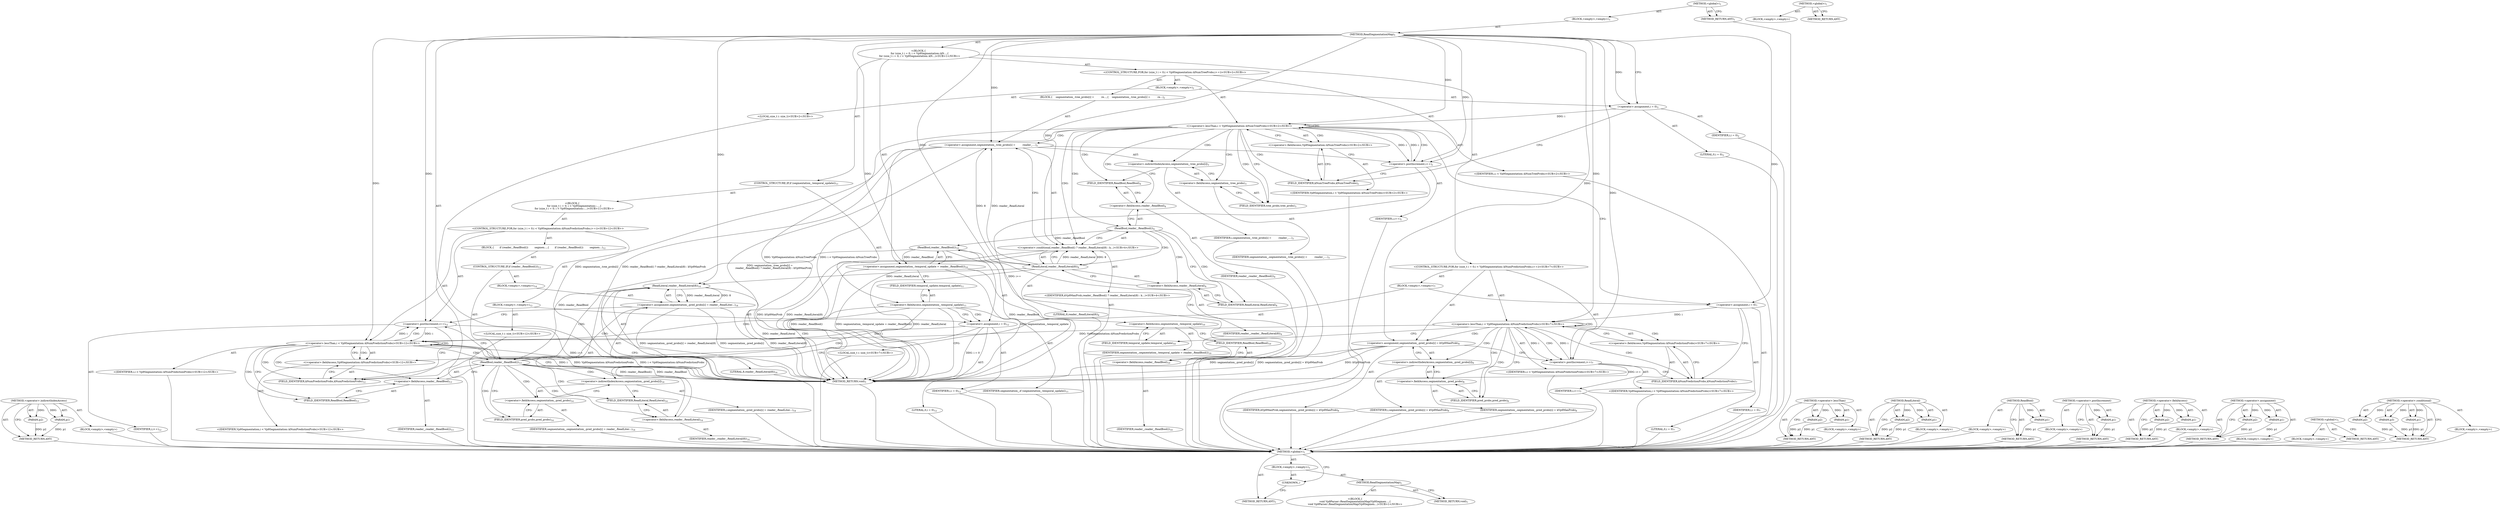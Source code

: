 digraph "&lt;global&gt;" {
vulnerable_143 [label=<(METHOD,&lt;operator&gt;.indirectIndexAccess)>];
vulnerable_144 [label=<(PARAM,p1)>];
vulnerable_145 [label=<(PARAM,p2)>];
vulnerable_146 [label=<(BLOCK,&lt;empty&gt;,&lt;empty&gt;)>];
vulnerable_147 [label=<(METHOD_RETURN,ANY)>];
vulnerable_6 [label=<(METHOD,&lt;global&gt;)<SUB>1</SUB>>];
vulnerable_7 [label=<(BLOCK,&lt;empty&gt;,&lt;empty&gt;)<SUB>1</SUB>>];
vulnerable_8 [label=<(METHOD,ReadSegmentationMap)<SUB>1</SUB>>];
vulnerable_9 [label="<(BLOCK,{
   for (size_t i = 0; i &lt; Vp9Segmentation::kN...,{
   for (size_t i = 0; i &lt; Vp9Segmentation::kN...)<SUB>1</SUB>>"];
vulnerable_10 [label="<(CONTROL_STRUCTURE,FOR,for (size_t i = 0;i &lt; Vp9Segmentation::kNumTreeProbs;i++))<SUB>2</SUB>>"];
vulnerable_11 [label=<(BLOCK,&lt;empty&gt;,&lt;empty&gt;)<SUB>2</SUB>>];
vulnerable_12 [label="<(LOCAL,size_t i: size_t)<SUB>2</SUB>>"];
vulnerable_13 [label=<(&lt;operator&gt;.assignment,i = 0)<SUB>2</SUB>>];
vulnerable_14 [label=<(IDENTIFIER,i,i = 0)<SUB>2</SUB>>];
vulnerable_15 [label=<(LITERAL,0,i = 0)<SUB>2</SUB>>];
vulnerable_16 [label="<(&lt;operator&gt;.lessThan,i &lt; Vp9Segmentation::kNumTreeProbs)<SUB>2</SUB>>"];
vulnerable_17 [label="<(IDENTIFIER,i,i &lt; Vp9Segmentation::kNumTreeProbs)<SUB>2</SUB>>"];
vulnerable_18 [label="<(&lt;operator&gt;.fieldAccess,Vp9Segmentation::kNumTreeProbs)<SUB>2</SUB>>"];
vulnerable_19 [label="<(IDENTIFIER,Vp9Segmentation,i &lt; Vp9Segmentation::kNumTreeProbs)<SUB>2</SUB>>"];
vulnerable_20 [label=<(FIELD_IDENTIFIER,kNumTreeProbs,kNumTreeProbs)<SUB>2</SUB>>];
vulnerable_21 [label=<(&lt;operator&gt;.postIncrement,i++)<SUB>2</SUB>>];
vulnerable_22 [label=<(IDENTIFIER,i,i++)<SUB>2</SUB>>];
vulnerable_23 [label=<(BLOCK,{
    segmentation_.tree_probs[i] =
         re...,{
    segmentation_.tree_probs[i] =
         re...)<SUB>2</SUB>>];
vulnerable_24 [label=<(&lt;operator&gt;.assignment,segmentation_.tree_probs[i] =
         reader_....)<SUB>3</SUB>>];
vulnerable_25 [label=<(&lt;operator&gt;.indirectIndexAccess,segmentation_.tree_probs[i])<SUB>3</SUB>>];
vulnerable_26 [label=<(&lt;operator&gt;.fieldAccess,segmentation_.tree_probs)<SUB>3</SUB>>];
vulnerable_27 [label=<(IDENTIFIER,segmentation_,segmentation_.tree_probs[i] =
         reader_....)<SUB>3</SUB>>];
vulnerable_28 [label=<(FIELD_IDENTIFIER,tree_probs,tree_probs)<SUB>3</SUB>>];
vulnerable_29 [label=<(IDENTIFIER,i,segmentation_.tree_probs[i] =
         reader_....)<SUB>3</SUB>>];
vulnerable_30 [label="<(&lt;operator&gt;.conditional,reader_.ReadBool() ? reader_.ReadLiteral(8) : k...)<SUB>4</SUB>>"];
vulnerable_31 [label=<(ReadBool,reader_.ReadBool())<SUB>4</SUB>>];
vulnerable_32 [label=<(&lt;operator&gt;.fieldAccess,reader_.ReadBool)<SUB>4</SUB>>];
vulnerable_33 [label=<(IDENTIFIER,reader_,reader_.ReadBool())<SUB>4</SUB>>];
vulnerable_34 [label=<(FIELD_IDENTIFIER,ReadBool,ReadBool)<SUB>4</SUB>>];
vulnerable_35 [label=<(ReadLiteral,reader_.ReadLiteral(8))<SUB>4</SUB>>];
vulnerable_36 [label=<(&lt;operator&gt;.fieldAccess,reader_.ReadLiteral)<SUB>4</SUB>>];
vulnerable_37 [label=<(IDENTIFIER,reader_,reader_.ReadLiteral(8))<SUB>4</SUB>>];
vulnerable_38 [label=<(FIELD_IDENTIFIER,ReadLiteral,ReadLiteral)<SUB>4</SUB>>];
vulnerable_39 [label=<(LITERAL,8,reader_.ReadLiteral(8))<SUB>4</SUB>>];
vulnerable_40 [label="<(IDENTIFIER,kVp9MaxProb,reader_.ReadBool() ? reader_.ReadLiteral(8) : k...)<SUB>4</SUB>>"];
vulnerable_41 [label="<(CONTROL_STRUCTURE,FOR,for (size_t i = 0;i &lt; Vp9Segmentation::kNumPredictionProbs;i++))<SUB>7</SUB>>"];
vulnerable_42 [label=<(BLOCK,&lt;empty&gt;,&lt;empty&gt;)<SUB>7</SUB>>];
vulnerable_43 [label="<(LOCAL,size_t i: size_t)<SUB>7</SUB>>"];
vulnerable_44 [label=<(&lt;operator&gt;.assignment,i = 0)<SUB>7</SUB>>];
vulnerable_45 [label=<(IDENTIFIER,i,i = 0)<SUB>7</SUB>>];
vulnerable_46 [label=<(LITERAL,0,i = 0)<SUB>7</SUB>>];
vulnerable_47 [label="<(&lt;operator&gt;.lessThan,i &lt; Vp9Segmentation::kNumPredictionProbs)<SUB>7</SUB>>"];
vulnerable_48 [label="<(IDENTIFIER,i,i &lt; Vp9Segmentation::kNumPredictionProbs)<SUB>7</SUB>>"];
vulnerable_49 [label="<(&lt;operator&gt;.fieldAccess,Vp9Segmentation::kNumPredictionProbs)<SUB>7</SUB>>"];
vulnerable_50 [label="<(IDENTIFIER,Vp9Segmentation,i &lt; Vp9Segmentation::kNumPredictionProbs)<SUB>7</SUB>>"];
vulnerable_51 [label=<(FIELD_IDENTIFIER,kNumPredictionProbs,kNumPredictionProbs)<SUB>7</SUB>>];
vulnerable_52 [label=<(&lt;operator&gt;.postIncrement,i++)<SUB>7</SUB>>];
vulnerable_53 [label=<(IDENTIFIER,i,i++)<SUB>7</SUB>>];
vulnerable_54 [label=<(&lt;operator&gt;.assignment,segmentation_.pred_probs[i] = kVp9MaxProb)<SUB>8</SUB>>];
vulnerable_55 [label=<(&lt;operator&gt;.indirectIndexAccess,segmentation_.pred_probs[i])<SUB>8</SUB>>];
vulnerable_56 [label=<(&lt;operator&gt;.fieldAccess,segmentation_.pred_probs)<SUB>8</SUB>>];
vulnerable_57 [label=<(IDENTIFIER,segmentation_,segmentation_.pred_probs[i] = kVp9MaxProb)<SUB>8</SUB>>];
vulnerable_58 [label=<(FIELD_IDENTIFIER,pred_probs,pred_probs)<SUB>8</SUB>>];
vulnerable_59 [label=<(IDENTIFIER,i,segmentation_.pred_probs[i] = kVp9MaxProb)<SUB>8</SUB>>];
vulnerable_60 [label=<(IDENTIFIER,kVp9MaxProb,segmentation_.pred_probs[i] = kVp9MaxProb)<SUB>8</SUB>>];
vulnerable_61 [label=<(&lt;operator&gt;.assignment,segmentation_.temporal_update = reader_.ReadBool())<SUB>10</SUB>>];
vulnerable_62 [label=<(&lt;operator&gt;.fieldAccess,segmentation_.temporal_update)<SUB>10</SUB>>];
vulnerable_63 [label=<(IDENTIFIER,segmentation_,segmentation_.temporal_update = reader_.ReadBool())<SUB>10</SUB>>];
vulnerable_64 [label=<(FIELD_IDENTIFIER,temporal_update,temporal_update)<SUB>10</SUB>>];
vulnerable_65 [label=<(ReadBool,reader_.ReadBool())<SUB>10</SUB>>];
vulnerable_66 [label=<(&lt;operator&gt;.fieldAccess,reader_.ReadBool)<SUB>10</SUB>>];
vulnerable_67 [label=<(IDENTIFIER,reader_,reader_.ReadBool())<SUB>10</SUB>>];
vulnerable_68 [label=<(FIELD_IDENTIFIER,ReadBool,ReadBool)<SUB>10</SUB>>];
vulnerable_69 [label=<(CONTROL_STRUCTURE,IF,if (segmentation_.temporal_update))<SUB>11</SUB>>];
vulnerable_70 [label=<(&lt;operator&gt;.fieldAccess,segmentation_.temporal_update)<SUB>11</SUB>>];
vulnerable_71 [label=<(IDENTIFIER,segmentation_,if (segmentation_.temporal_update))<SUB>11</SUB>>];
vulnerable_72 [label=<(FIELD_IDENTIFIER,temporal_update,temporal_update)<SUB>11</SUB>>];
vulnerable_73 [label="<(BLOCK,{
     for (size_t i = 0; i &lt; Vp9Segmentation::...,{
     for (size_t i = 0; i &lt; Vp9Segmentation::...)<SUB>11</SUB>>"];
vulnerable_74 [label="<(CONTROL_STRUCTURE,FOR,for (size_t i = 0;i &lt; Vp9Segmentation::kNumPredictionProbs;i++))<SUB>12</SUB>>"];
vulnerable_75 [label=<(BLOCK,&lt;empty&gt;,&lt;empty&gt;)<SUB>12</SUB>>];
vulnerable_76 [label="<(LOCAL,size_t i: size_t)<SUB>12</SUB>>"];
vulnerable_77 [label=<(&lt;operator&gt;.assignment,i = 0)<SUB>12</SUB>>];
vulnerable_78 [label=<(IDENTIFIER,i,i = 0)<SUB>12</SUB>>];
vulnerable_79 [label=<(LITERAL,0,i = 0)<SUB>12</SUB>>];
vulnerable_80 [label="<(&lt;operator&gt;.lessThan,i &lt; Vp9Segmentation::kNumPredictionProbs)<SUB>12</SUB>>"];
vulnerable_81 [label="<(IDENTIFIER,i,i &lt; Vp9Segmentation::kNumPredictionProbs)<SUB>12</SUB>>"];
vulnerable_82 [label="<(&lt;operator&gt;.fieldAccess,Vp9Segmentation::kNumPredictionProbs)<SUB>12</SUB>>"];
vulnerable_83 [label="<(IDENTIFIER,Vp9Segmentation,i &lt; Vp9Segmentation::kNumPredictionProbs)<SUB>12</SUB>>"];
vulnerable_84 [label=<(FIELD_IDENTIFIER,kNumPredictionProbs,kNumPredictionProbs)<SUB>12</SUB>>];
vulnerable_85 [label=<(&lt;operator&gt;.postIncrement,i++)<SUB>12</SUB>>];
vulnerable_86 [label=<(IDENTIFIER,i,i++)<SUB>12</SUB>>];
vulnerable_87 [label=<(BLOCK,{
       if (reader_.ReadBool())
        segmen...,{
       if (reader_.ReadBool())
        segmen...)<SUB>12</SUB>>];
vulnerable_88 [label=<(CONTROL_STRUCTURE,IF,if (reader_.ReadBool()))<SUB>13</SUB>>];
vulnerable_89 [label=<(ReadBool,reader_.ReadBool())<SUB>13</SUB>>];
vulnerable_90 [label=<(&lt;operator&gt;.fieldAccess,reader_.ReadBool)<SUB>13</SUB>>];
vulnerable_91 [label=<(IDENTIFIER,reader_,reader_.ReadBool())<SUB>13</SUB>>];
vulnerable_92 [label=<(FIELD_IDENTIFIER,ReadBool,ReadBool)<SUB>13</SUB>>];
vulnerable_93 [label=<(BLOCK,&lt;empty&gt;,&lt;empty&gt;)<SUB>14</SUB>>];
vulnerable_94 [label=<(&lt;operator&gt;.assignment,segmentation_.pred_probs[i] = reader_.ReadLiter...)<SUB>14</SUB>>];
vulnerable_95 [label=<(&lt;operator&gt;.indirectIndexAccess,segmentation_.pred_probs[i])<SUB>14</SUB>>];
vulnerable_96 [label=<(&lt;operator&gt;.fieldAccess,segmentation_.pred_probs)<SUB>14</SUB>>];
vulnerable_97 [label=<(IDENTIFIER,segmentation_,segmentation_.pred_probs[i] = reader_.ReadLiter...)<SUB>14</SUB>>];
vulnerable_98 [label=<(FIELD_IDENTIFIER,pred_probs,pred_probs)<SUB>14</SUB>>];
vulnerable_99 [label=<(IDENTIFIER,i,segmentation_.pred_probs[i] = reader_.ReadLiter...)<SUB>14</SUB>>];
vulnerable_100 [label=<(ReadLiteral,reader_.ReadLiteral(8))<SUB>14</SUB>>];
vulnerable_101 [label=<(&lt;operator&gt;.fieldAccess,reader_.ReadLiteral)<SUB>14</SUB>>];
vulnerable_102 [label=<(IDENTIFIER,reader_,reader_.ReadLiteral(8))<SUB>14</SUB>>];
vulnerable_103 [label=<(FIELD_IDENTIFIER,ReadLiteral,ReadLiteral)<SUB>14</SUB>>];
vulnerable_104 [label=<(LITERAL,8,reader_.ReadLiteral(8))<SUB>14</SUB>>];
vulnerable_105 [label=<(METHOD_RETURN,void)<SUB>1</SUB>>];
vulnerable_107 [label=<(METHOD_RETURN,ANY)<SUB>1</SUB>>];
vulnerable_129 [label=<(METHOD,&lt;operator&gt;.lessThan)>];
vulnerable_130 [label=<(PARAM,p1)>];
vulnerable_131 [label=<(PARAM,p2)>];
vulnerable_132 [label=<(BLOCK,&lt;empty&gt;,&lt;empty&gt;)>];
vulnerable_133 [label=<(METHOD_RETURN,ANY)>];
vulnerable_158 [label=<(METHOD,ReadLiteral)>];
vulnerable_159 [label=<(PARAM,p1)>];
vulnerable_160 [label=<(PARAM,p2)>];
vulnerable_161 [label=<(BLOCK,&lt;empty&gt;,&lt;empty&gt;)>];
vulnerable_162 [label=<(METHOD_RETURN,ANY)>];
vulnerable_154 [label=<(METHOD,ReadBool)>];
vulnerable_155 [label=<(PARAM,p1)>];
vulnerable_156 [label=<(BLOCK,&lt;empty&gt;,&lt;empty&gt;)>];
vulnerable_157 [label=<(METHOD_RETURN,ANY)>];
vulnerable_139 [label=<(METHOD,&lt;operator&gt;.postIncrement)>];
vulnerable_140 [label=<(PARAM,p1)>];
vulnerable_141 [label=<(BLOCK,&lt;empty&gt;,&lt;empty&gt;)>];
vulnerable_142 [label=<(METHOD_RETURN,ANY)>];
vulnerable_134 [label=<(METHOD,&lt;operator&gt;.fieldAccess)>];
vulnerable_135 [label=<(PARAM,p1)>];
vulnerable_136 [label=<(PARAM,p2)>];
vulnerable_137 [label=<(BLOCK,&lt;empty&gt;,&lt;empty&gt;)>];
vulnerable_138 [label=<(METHOD_RETURN,ANY)>];
vulnerable_124 [label=<(METHOD,&lt;operator&gt;.assignment)>];
vulnerable_125 [label=<(PARAM,p1)>];
vulnerable_126 [label=<(PARAM,p2)>];
vulnerable_127 [label=<(BLOCK,&lt;empty&gt;,&lt;empty&gt;)>];
vulnerable_128 [label=<(METHOD_RETURN,ANY)>];
vulnerable_118 [label=<(METHOD,&lt;global&gt;)<SUB>1</SUB>>];
vulnerable_119 [label=<(BLOCK,&lt;empty&gt;,&lt;empty&gt;)>];
vulnerable_120 [label=<(METHOD_RETURN,ANY)>];
vulnerable_148 [label=<(METHOD,&lt;operator&gt;.conditional)>];
vulnerable_149 [label=<(PARAM,p1)>];
vulnerable_150 [label=<(PARAM,p2)>];
vulnerable_151 [label=<(PARAM,p3)>];
vulnerable_152 [label=<(BLOCK,&lt;empty&gt;,&lt;empty&gt;)>];
vulnerable_153 [label=<(METHOD_RETURN,ANY)>];
fixed_6 [label=<(METHOD,&lt;global&gt;)<SUB>1</SUB>>];
fixed_7 [label=<(BLOCK,&lt;empty&gt;,&lt;empty&gt;)<SUB>1</SUB>>];
fixed_8 [label=<(METHOD,ReadSegmentationMap)<SUB>1</SUB>>];
fixed_9 [label="<(BLOCK,{
void Vp9Parser::ReadSegmentationMap(Vp9Segmen...,{
void Vp9Parser::ReadSegmentationMap(Vp9Segmen...)<SUB>1</SUB>>"];
fixed_10 [label=<(METHOD_RETURN,void)<SUB>1</SUB>>];
fixed_12 [label=<(UNKNOWN,,)>];
fixed_13 [label=<(METHOD_RETURN,ANY)<SUB>1</SUB>>];
fixed_20 [label=<(METHOD,&lt;global&gt;)<SUB>1</SUB>>];
fixed_21 [label=<(BLOCK,&lt;empty&gt;,&lt;empty&gt;)>];
fixed_22 [label=<(METHOD_RETURN,ANY)>];
vulnerable_143 -> vulnerable_144  [key=0, label="AST: "];
vulnerable_143 -> vulnerable_144  [key=1, label="DDG: "];
vulnerable_143 -> vulnerable_146  [key=0, label="AST: "];
vulnerable_143 -> vulnerable_145  [key=0, label="AST: "];
vulnerable_143 -> vulnerable_145  [key=1, label="DDG: "];
vulnerable_143 -> vulnerable_147  [key=0, label="AST: "];
vulnerable_143 -> vulnerable_147  [key=1, label="CFG: "];
vulnerable_144 -> vulnerable_147  [key=0, label="DDG: p1"];
vulnerable_145 -> vulnerable_147  [key=0, label="DDG: p2"];
vulnerable_146 -> fixed_6  [key=0];
vulnerable_147 -> fixed_6  [key=0];
vulnerable_6 -> vulnerable_7  [key=0, label="AST: "];
vulnerable_6 -> vulnerable_107  [key=0, label="AST: "];
vulnerable_6 -> vulnerable_107  [key=1, label="CFG: "];
vulnerable_7 -> vulnerable_8  [key=0, label="AST: "];
vulnerable_8 -> vulnerable_9  [key=0, label="AST: "];
vulnerable_8 -> vulnerable_105  [key=0, label="AST: "];
vulnerable_8 -> vulnerable_13  [key=0, label="CFG: "];
vulnerable_8 -> vulnerable_13  [key=1, label="DDG: "];
vulnerable_8 -> vulnerable_54  [key=0, label="DDG: "];
vulnerable_8 -> vulnerable_16  [key=0, label="DDG: "];
vulnerable_8 -> vulnerable_21  [key=0, label="DDG: "];
vulnerable_8 -> vulnerable_24  [key=0, label="DDG: "];
vulnerable_8 -> vulnerable_44  [key=0, label="DDG: "];
vulnerable_8 -> vulnerable_47  [key=0, label="DDG: "];
vulnerable_8 -> vulnerable_52  [key=0, label="DDG: "];
vulnerable_8 -> vulnerable_30  [key=0, label="DDG: "];
vulnerable_8 -> vulnerable_77  [key=0, label="DDG: "];
vulnerable_8 -> vulnerable_80  [key=0, label="DDG: "];
vulnerable_8 -> vulnerable_85  [key=0, label="DDG: "];
vulnerable_8 -> vulnerable_35  [key=0, label="DDG: "];
vulnerable_8 -> vulnerable_100  [key=0, label="DDG: "];
vulnerable_9 -> vulnerable_10  [key=0, label="AST: "];
vulnerable_9 -> vulnerable_41  [key=0, label="AST: "];
vulnerable_9 -> vulnerable_61  [key=0, label="AST: "];
vulnerable_9 -> vulnerable_69  [key=0, label="AST: "];
vulnerable_10 -> vulnerable_11  [key=0, label="AST: "];
vulnerable_10 -> vulnerable_16  [key=0, label="AST: "];
vulnerable_10 -> vulnerable_21  [key=0, label="AST: "];
vulnerable_10 -> vulnerable_23  [key=0, label="AST: "];
vulnerable_11 -> vulnerable_12  [key=0, label="AST: "];
vulnerable_11 -> vulnerable_13  [key=0, label="AST: "];
vulnerable_12 -> fixed_6  [key=0];
vulnerable_13 -> vulnerable_14  [key=0, label="AST: "];
vulnerable_13 -> vulnerable_15  [key=0, label="AST: "];
vulnerable_13 -> vulnerable_20  [key=0, label="CFG: "];
vulnerable_13 -> vulnerable_16  [key=0, label="DDG: i"];
vulnerable_14 -> fixed_6  [key=0];
vulnerable_15 -> fixed_6  [key=0];
vulnerable_16 -> vulnerable_17  [key=0, label="AST: "];
vulnerable_16 -> vulnerable_18  [key=0, label="AST: "];
vulnerable_16 -> vulnerable_18  [key=1, label="CDG: "];
vulnerable_16 -> vulnerable_28  [key=0, label="CFG: "];
vulnerable_16 -> vulnerable_28  [key=1, label="CDG: "];
vulnerable_16 -> vulnerable_44  [key=0, label="CFG: "];
vulnerable_16 -> vulnerable_105  [key=0, label="DDG: Vp9Segmentation::kNumTreeProbs"];
vulnerable_16 -> vulnerable_105  [key=1, label="DDG: i &lt; Vp9Segmentation::kNumTreeProbs"];
vulnerable_16 -> vulnerable_21  [key=0, label="DDG: i"];
vulnerable_16 -> vulnerable_21  [key=1, label="CDG: "];
vulnerable_16 -> vulnerable_30  [key=0, label="CDG: "];
vulnerable_16 -> vulnerable_34  [key=0, label="CDG: "];
vulnerable_16 -> vulnerable_32  [key=0, label="CDG: "];
vulnerable_16 -> vulnerable_26  [key=0, label="CDG: "];
vulnerable_16 -> vulnerable_20  [key=0, label="CDG: "];
vulnerable_16 -> vulnerable_25  [key=0, label="CDG: "];
vulnerable_16 -> vulnerable_24  [key=0, label="CDG: "];
vulnerable_16 -> vulnerable_16  [key=0, label="CDG: "];
vulnerable_16 -> vulnerable_31  [key=0, label="CDG: "];
vulnerable_17 -> fixed_6  [key=0];
vulnerable_18 -> vulnerable_19  [key=0, label="AST: "];
vulnerable_18 -> vulnerable_20  [key=0, label="AST: "];
vulnerable_18 -> vulnerable_16  [key=0, label="CFG: "];
vulnerable_19 -> fixed_6  [key=0];
vulnerable_20 -> vulnerable_18  [key=0, label="CFG: "];
vulnerable_21 -> vulnerable_22  [key=0, label="AST: "];
vulnerable_21 -> vulnerable_20  [key=0, label="CFG: "];
vulnerable_21 -> vulnerable_105  [key=0, label="DDG: i++"];
vulnerable_21 -> vulnerable_16  [key=0, label="DDG: i"];
vulnerable_22 -> fixed_6  [key=0];
vulnerable_23 -> vulnerable_24  [key=0, label="AST: "];
vulnerable_24 -> vulnerable_25  [key=0, label="AST: "];
vulnerable_24 -> vulnerable_30  [key=0, label="AST: "];
vulnerable_24 -> vulnerable_21  [key=0, label="CFG: "];
vulnerable_24 -> vulnerable_105  [key=0, label="DDG: segmentation_.tree_probs[i]"];
vulnerable_24 -> vulnerable_105  [key=1, label="DDG: reader_.ReadBool() ? reader_.ReadLiteral(8) : kVp9MaxProb"];
vulnerable_24 -> vulnerable_105  [key=2, label="DDG: segmentation_.tree_probs[i] =
         reader_.ReadBool() ? reader_.ReadLiteral(8) : kVp9MaxProb"];
vulnerable_25 -> vulnerable_26  [key=0, label="AST: "];
vulnerable_25 -> vulnerable_29  [key=0, label="AST: "];
vulnerable_25 -> vulnerable_34  [key=0, label="CFG: "];
vulnerable_26 -> vulnerable_27  [key=0, label="AST: "];
vulnerable_26 -> vulnerable_28  [key=0, label="AST: "];
vulnerable_26 -> vulnerable_25  [key=0, label="CFG: "];
vulnerable_27 -> fixed_6  [key=0];
vulnerable_28 -> vulnerable_26  [key=0, label="CFG: "];
vulnerable_29 -> fixed_6  [key=0];
vulnerable_30 -> vulnerable_31  [key=0, label="AST: "];
vulnerable_30 -> vulnerable_35  [key=0, label="AST: "];
vulnerable_30 -> vulnerable_40  [key=0, label="AST: "];
vulnerable_30 -> vulnerable_24  [key=0, label="CFG: "];
vulnerable_30 -> vulnerable_105  [key=0, label="DDG: kVp9MaxProb"];
vulnerable_30 -> vulnerable_105  [key=1, label="DDG: reader_.ReadLiteral(8)"];
vulnerable_31 -> vulnerable_32  [key=0, label="AST: "];
vulnerable_31 -> vulnerable_38  [key=0, label="CFG: "];
vulnerable_31 -> vulnerable_38  [key=1, label="CDG: "];
vulnerable_31 -> vulnerable_30  [key=0, label="CFG: "];
vulnerable_31 -> vulnerable_65  [key=0, label="DDG: reader_.ReadBool"];
vulnerable_31 -> vulnerable_35  [key=0, label="CDG: "];
vulnerable_31 -> vulnerable_36  [key=0, label="CDG: "];
vulnerable_32 -> vulnerable_33  [key=0, label="AST: "];
vulnerable_32 -> vulnerable_34  [key=0, label="AST: "];
vulnerable_32 -> vulnerable_31  [key=0, label="CFG: "];
vulnerable_33 -> fixed_6  [key=0];
vulnerable_34 -> vulnerable_32  [key=0, label="CFG: "];
vulnerable_35 -> vulnerable_36  [key=0, label="AST: "];
vulnerable_35 -> vulnerable_39  [key=0, label="AST: "];
vulnerable_35 -> vulnerable_30  [key=0, label="CFG: "];
vulnerable_35 -> vulnerable_30  [key=1, label="DDG: reader_.ReadLiteral"];
vulnerable_35 -> vulnerable_30  [key=2, label="DDG: 8"];
vulnerable_35 -> vulnerable_105  [key=0, label="DDG: reader_.ReadLiteral"];
vulnerable_35 -> vulnerable_24  [key=0, label="DDG: reader_.ReadLiteral"];
vulnerable_35 -> vulnerable_24  [key=1, label="DDG: 8"];
vulnerable_35 -> vulnerable_100  [key=0, label="DDG: reader_.ReadLiteral"];
vulnerable_36 -> vulnerable_37  [key=0, label="AST: "];
vulnerable_36 -> vulnerable_38  [key=0, label="AST: "];
vulnerable_36 -> vulnerable_35  [key=0, label="CFG: "];
vulnerable_37 -> fixed_6  [key=0];
vulnerable_38 -> vulnerable_36  [key=0, label="CFG: "];
vulnerable_39 -> fixed_6  [key=0];
vulnerable_40 -> fixed_6  [key=0];
vulnerable_41 -> vulnerable_42  [key=0, label="AST: "];
vulnerable_41 -> vulnerable_47  [key=0, label="AST: "];
vulnerable_41 -> vulnerable_52  [key=0, label="AST: "];
vulnerable_41 -> vulnerable_54  [key=0, label="AST: "];
vulnerable_42 -> vulnerable_43  [key=0, label="AST: "];
vulnerable_42 -> vulnerable_44  [key=0, label="AST: "];
vulnerable_43 -> fixed_6  [key=0];
vulnerable_44 -> vulnerable_45  [key=0, label="AST: "];
vulnerable_44 -> vulnerable_46  [key=0, label="AST: "];
vulnerable_44 -> vulnerable_51  [key=0, label="CFG: "];
vulnerable_44 -> vulnerable_47  [key=0, label="DDG: i"];
vulnerable_45 -> fixed_6  [key=0];
vulnerable_46 -> fixed_6  [key=0];
vulnerable_47 -> vulnerable_48  [key=0, label="AST: "];
vulnerable_47 -> vulnerable_49  [key=0, label="AST: "];
vulnerable_47 -> vulnerable_49  [key=1, label="CDG: "];
vulnerable_47 -> vulnerable_58  [key=0, label="CFG: "];
vulnerable_47 -> vulnerable_58  [key=1, label="CDG: "];
vulnerable_47 -> vulnerable_64  [key=0, label="CFG: "];
vulnerable_47 -> vulnerable_52  [key=0, label="DDG: i"];
vulnerable_47 -> vulnerable_52  [key=1, label="CDG: "];
vulnerable_47 -> vulnerable_80  [key=0, label="DDG: Vp9Segmentation::kNumPredictionProbs"];
vulnerable_47 -> vulnerable_47  [key=0, label="CDG: "];
vulnerable_47 -> vulnerable_51  [key=0, label="CDG: "];
vulnerable_47 -> vulnerable_56  [key=0, label="CDG: "];
vulnerable_47 -> vulnerable_54  [key=0, label="CDG: "];
vulnerable_47 -> vulnerable_55  [key=0, label="CDG: "];
vulnerable_48 -> fixed_6  [key=0];
vulnerable_49 -> vulnerable_50  [key=0, label="AST: "];
vulnerable_49 -> vulnerable_51  [key=0, label="AST: "];
vulnerable_49 -> vulnerable_47  [key=0, label="CFG: "];
vulnerable_50 -> fixed_6  [key=0];
vulnerable_51 -> vulnerable_49  [key=0, label="CFG: "];
vulnerable_52 -> vulnerable_53  [key=0, label="AST: "];
vulnerable_52 -> vulnerable_51  [key=0, label="CFG: "];
vulnerable_52 -> vulnerable_105  [key=0, label="DDG: i++"];
vulnerable_52 -> vulnerable_47  [key=0, label="DDG: i"];
vulnerable_53 -> fixed_6  [key=0];
vulnerable_54 -> vulnerable_55  [key=0, label="AST: "];
vulnerable_54 -> vulnerable_60  [key=0, label="AST: "];
vulnerable_54 -> vulnerable_52  [key=0, label="CFG: "];
vulnerable_54 -> vulnerable_105  [key=0, label="DDG: segmentation_.pred_probs[i]"];
vulnerable_54 -> vulnerable_105  [key=1, label="DDG: kVp9MaxProb"];
vulnerable_54 -> vulnerable_105  [key=2, label="DDG: segmentation_.pred_probs[i] = kVp9MaxProb"];
vulnerable_55 -> vulnerable_56  [key=0, label="AST: "];
vulnerable_55 -> vulnerable_59  [key=0, label="AST: "];
vulnerable_55 -> vulnerable_54  [key=0, label="CFG: "];
vulnerable_56 -> vulnerable_57  [key=0, label="AST: "];
vulnerable_56 -> vulnerable_58  [key=0, label="AST: "];
vulnerable_56 -> vulnerable_55  [key=0, label="CFG: "];
vulnerable_57 -> fixed_6  [key=0];
vulnerable_58 -> vulnerable_56  [key=0, label="CFG: "];
vulnerable_59 -> fixed_6  [key=0];
vulnerable_60 -> fixed_6  [key=0];
vulnerable_61 -> vulnerable_62  [key=0, label="AST: "];
vulnerable_61 -> vulnerable_65  [key=0, label="AST: "];
vulnerable_61 -> vulnerable_72  [key=0, label="CFG: "];
vulnerable_61 -> vulnerable_105  [key=0, label="DDG: segmentation_.temporal_update"];
vulnerable_61 -> vulnerable_105  [key=1, label="DDG: reader_.ReadBool()"];
vulnerable_61 -> vulnerable_105  [key=2, label="DDG: segmentation_.temporal_update = reader_.ReadBool()"];
vulnerable_62 -> vulnerable_63  [key=0, label="AST: "];
vulnerable_62 -> vulnerable_64  [key=0, label="AST: "];
vulnerable_62 -> vulnerable_68  [key=0, label="CFG: "];
vulnerable_63 -> fixed_6  [key=0];
vulnerable_64 -> vulnerable_62  [key=0, label="CFG: "];
vulnerable_65 -> vulnerable_66  [key=0, label="AST: "];
vulnerable_65 -> vulnerable_61  [key=0, label="CFG: "];
vulnerable_65 -> vulnerable_61  [key=1, label="DDG: reader_.ReadBool"];
vulnerable_65 -> vulnerable_105  [key=0, label="DDG: reader_.ReadBool"];
vulnerable_65 -> vulnerable_89  [key=0, label="DDG: reader_.ReadBool"];
vulnerable_66 -> vulnerable_67  [key=0, label="AST: "];
vulnerable_66 -> vulnerable_68  [key=0, label="AST: "];
vulnerable_66 -> vulnerable_65  [key=0, label="CFG: "];
vulnerable_67 -> fixed_6  [key=0];
vulnerable_68 -> vulnerable_66  [key=0, label="CFG: "];
vulnerable_69 -> vulnerable_70  [key=0, label="AST: "];
vulnerable_69 -> vulnerable_73  [key=0, label="AST: "];
vulnerable_70 -> vulnerable_71  [key=0, label="AST: "];
vulnerable_70 -> vulnerable_72  [key=0, label="AST: "];
vulnerable_70 -> vulnerable_105  [key=0, label="CFG: "];
vulnerable_70 -> vulnerable_77  [key=0, label="CFG: "];
vulnerable_70 -> vulnerable_77  [key=1, label="CDG: "];
vulnerable_70 -> vulnerable_84  [key=0, label="CDG: "];
vulnerable_70 -> vulnerable_82  [key=0, label="CDG: "];
vulnerable_70 -> vulnerable_80  [key=0, label="CDG: "];
vulnerable_71 -> fixed_6  [key=0];
vulnerable_72 -> vulnerable_70  [key=0, label="CFG: "];
vulnerable_73 -> vulnerable_74  [key=0, label="AST: "];
vulnerable_74 -> vulnerable_75  [key=0, label="AST: "];
vulnerable_74 -> vulnerable_80  [key=0, label="AST: "];
vulnerable_74 -> vulnerable_85  [key=0, label="AST: "];
vulnerable_74 -> vulnerable_87  [key=0, label="AST: "];
vulnerable_75 -> vulnerable_76  [key=0, label="AST: "];
vulnerable_75 -> vulnerable_77  [key=0, label="AST: "];
vulnerable_76 -> fixed_6  [key=0];
vulnerable_77 -> vulnerable_78  [key=0, label="AST: "];
vulnerable_77 -> vulnerable_79  [key=0, label="AST: "];
vulnerable_77 -> vulnerable_84  [key=0, label="CFG: "];
vulnerable_77 -> vulnerable_105  [key=0, label="DDG: i = 0"];
vulnerable_77 -> vulnerable_80  [key=0, label="DDG: i"];
vulnerable_78 -> fixed_6  [key=0];
vulnerable_79 -> fixed_6  [key=0];
vulnerable_80 -> vulnerable_81  [key=0, label="AST: "];
vulnerable_80 -> vulnerable_82  [key=0, label="AST: "];
vulnerable_80 -> vulnerable_82  [key=1, label="CDG: "];
vulnerable_80 -> vulnerable_105  [key=0, label="CFG: "];
vulnerable_80 -> vulnerable_105  [key=1, label="DDG: i"];
vulnerable_80 -> vulnerable_105  [key=2, label="DDG: Vp9Segmentation::kNumPredictionProbs"];
vulnerable_80 -> vulnerable_105  [key=3, label="DDG: i &lt; Vp9Segmentation::kNumPredictionProbs"];
vulnerable_80 -> vulnerable_92  [key=0, label="CFG: "];
vulnerable_80 -> vulnerable_92  [key=1, label="CDG: "];
vulnerable_80 -> vulnerable_85  [key=0, label="DDG: i"];
vulnerable_80 -> vulnerable_85  [key=1, label="CDG: "];
vulnerable_80 -> vulnerable_89  [key=0, label="CDG: "];
vulnerable_80 -> vulnerable_84  [key=0, label="CDG: "];
vulnerable_80 -> vulnerable_90  [key=0, label="CDG: "];
vulnerable_80 -> vulnerable_80  [key=0, label="CDG: "];
vulnerable_81 -> fixed_6  [key=0];
vulnerable_82 -> vulnerable_83  [key=0, label="AST: "];
vulnerable_82 -> vulnerable_84  [key=0, label="AST: "];
vulnerable_82 -> vulnerable_80  [key=0, label="CFG: "];
vulnerable_83 -> fixed_6  [key=0];
vulnerable_84 -> vulnerable_82  [key=0, label="CFG: "];
vulnerable_85 -> vulnerable_86  [key=0, label="AST: "];
vulnerable_85 -> vulnerable_84  [key=0, label="CFG: "];
vulnerable_85 -> vulnerable_105  [key=0, label="DDG: i++"];
vulnerable_85 -> vulnerable_80  [key=0, label="DDG: i"];
vulnerable_86 -> fixed_6  [key=0];
vulnerable_87 -> vulnerable_88  [key=0, label="AST: "];
vulnerable_88 -> vulnerable_89  [key=0, label="AST: "];
vulnerable_88 -> vulnerable_93  [key=0, label="AST: "];
vulnerable_89 -> vulnerable_90  [key=0, label="AST: "];
vulnerable_89 -> vulnerable_98  [key=0, label="CFG: "];
vulnerable_89 -> vulnerable_98  [key=1, label="CDG: "];
vulnerable_89 -> vulnerable_85  [key=0, label="CFG: "];
vulnerable_89 -> vulnerable_105  [key=0, label="DDG: reader_.ReadBool"];
vulnerable_89 -> vulnerable_105  [key=1, label="DDG: reader_.ReadBool()"];
vulnerable_89 -> vulnerable_94  [key=0, label="CDG: "];
vulnerable_89 -> vulnerable_96  [key=0, label="CDG: "];
vulnerable_89 -> vulnerable_103  [key=0, label="CDG: "];
vulnerable_89 -> vulnerable_95  [key=0, label="CDG: "];
vulnerable_89 -> vulnerable_101  [key=0, label="CDG: "];
vulnerable_89 -> vulnerable_100  [key=0, label="CDG: "];
vulnerable_90 -> vulnerable_91  [key=0, label="AST: "];
vulnerable_90 -> vulnerable_92  [key=0, label="AST: "];
vulnerable_90 -> vulnerable_89  [key=0, label="CFG: "];
vulnerable_91 -> fixed_6  [key=0];
vulnerable_92 -> vulnerable_90  [key=0, label="CFG: "];
vulnerable_93 -> vulnerable_94  [key=0, label="AST: "];
vulnerable_94 -> vulnerable_95  [key=0, label="AST: "];
vulnerable_94 -> vulnerable_100  [key=0, label="AST: "];
vulnerable_94 -> vulnerable_85  [key=0, label="CFG: "];
vulnerable_94 -> vulnerable_105  [key=0, label="DDG: segmentation_.pred_probs[i]"];
vulnerable_94 -> vulnerable_105  [key=1, label="DDG: reader_.ReadLiteral(8)"];
vulnerable_94 -> vulnerable_105  [key=2, label="DDG: segmentation_.pred_probs[i] = reader_.ReadLiteral(8)"];
vulnerable_95 -> vulnerable_96  [key=0, label="AST: "];
vulnerable_95 -> vulnerable_99  [key=0, label="AST: "];
vulnerable_95 -> vulnerable_103  [key=0, label="CFG: "];
vulnerable_96 -> vulnerable_97  [key=0, label="AST: "];
vulnerable_96 -> vulnerable_98  [key=0, label="AST: "];
vulnerable_96 -> vulnerable_95  [key=0, label="CFG: "];
vulnerable_97 -> fixed_6  [key=0];
vulnerable_98 -> vulnerable_96  [key=0, label="CFG: "];
vulnerable_99 -> fixed_6  [key=0];
vulnerable_100 -> vulnerable_101  [key=0, label="AST: "];
vulnerable_100 -> vulnerable_104  [key=0, label="AST: "];
vulnerable_100 -> vulnerable_94  [key=0, label="CFG: "];
vulnerable_100 -> vulnerable_94  [key=1, label="DDG: reader_.ReadLiteral"];
vulnerable_100 -> vulnerable_94  [key=2, label="DDG: 8"];
vulnerable_100 -> vulnerable_105  [key=0, label="DDG: reader_.ReadLiteral"];
vulnerable_101 -> vulnerable_102  [key=0, label="AST: "];
vulnerable_101 -> vulnerable_103  [key=0, label="AST: "];
vulnerable_101 -> vulnerable_100  [key=0, label="CFG: "];
vulnerable_102 -> fixed_6  [key=0];
vulnerable_103 -> vulnerable_101  [key=0, label="CFG: "];
vulnerable_104 -> fixed_6  [key=0];
vulnerable_105 -> fixed_6  [key=0];
vulnerable_107 -> fixed_6  [key=0];
vulnerable_129 -> vulnerable_130  [key=0, label="AST: "];
vulnerable_129 -> vulnerable_130  [key=1, label="DDG: "];
vulnerable_129 -> vulnerable_132  [key=0, label="AST: "];
vulnerable_129 -> vulnerable_131  [key=0, label="AST: "];
vulnerable_129 -> vulnerable_131  [key=1, label="DDG: "];
vulnerable_129 -> vulnerable_133  [key=0, label="AST: "];
vulnerable_129 -> vulnerable_133  [key=1, label="CFG: "];
vulnerable_130 -> vulnerable_133  [key=0, label="DDG: p1"];
vulnerable_131 -> vulnerable_133  [key=0, label="DDG: p2"];
vulnerable_132 -> fixed_6  [key=0];
vulnerable_133 -> fixed_6  [key=0];
vulnerable_158 -> vulnerable_159  [key=0, label="AST: "];
vulnerable_158 -> vulnerable_159  [key=1, label="DDG: "];
vulnerable_158 -> vulnerable_161  [key=0, label="AST: "];
vulnerable_158 -> vulnerable_160  [key=0, label="AST: "];
vulnerable_158 -> vulnerable_160  [key=1, label="DDG: "];
vulnerable_158 -> vulnerable_162  [key=0, label="AST: "];
vulnerable_158 -> vulnerable_162  [key=1, label="CFG: "];
vulnerable_159 -> vulnerable_162  [key=0, label="DDG: p1"];
vulnerable_160 -> vulnerable_162  [key=0, label="DDG: p2"];
vulnerable_161 -> fixed_6  [key=0];
vulnerable_162 -> fixed_6  [key=0];
vulnerable_154 -> vulnerable_155  [key=0, label="AST: "];
vulnerable_154 -> vulnerable_155  [key=1, label="DDG: "];
vulnerable_154 -> vulnerable_156  [key=0, label="AST: "];
vulnerable_154 -> vulnerable_157  [key=0, label="AST: "];
vulnerable_154 -> vulnerable_157  [key=1, label="CFG: "];
vulnerable_155 -> vulnerable_157  [key=0, label="DDG: p1"];
vulnerable_156 -> fixed_6  [key=0];
vulnerable_157 -> fixed_6  [key=0];
vulnerable_139 -> vulnerable_140  [key=0, label="AST: "];
vulnerable_139 -> vulnerable_140  [key=1, label="DDG: "];
vulnerable_139 -> vulnerable_141  [key=0, label="AST: "];
vulnerable_139 -> vulnerable_142  [key=0, label="AST: "];
vulnerable_139 -> vulnerable_142  [key=1, label="CFG: "];
vulnerable_140 -> vulnerable_142  [key=0, label="DDG: p1"];
vulnerable_141 -> fixed_6  [key=0];
vulnerable_142 -> fixed_6  [key=0];
vulnerable_134 -> vulnerable_135  [key=0, label="AST: "];
vulnerable_134 -> vulnerable_135  [key=1, label="DDG: "];
vulnerable_134 -> vulnerable_137  [key=0, label="AST: "];
vulnerable_134 -> vulnerable_136  [key=0, label="AST: "];
vulnerable_134 -> vulnerable_136  [key=1, label="DDG: "];
vulnerable_134 -> vulnerable_138  [key=0, label="AST: "];
vulnerable_134 -> vulnerable_138  [key=1, label="CFG: "];
vulnerable_135 -> vulnerable_138  [key=0, label="DDG: p1"];
vulnerable_136 -> vulnerable_138  [key=0, label="DDG: p2"];
vulnerable_137 -> fixed_6  [key=0];
vulnerable_138 -> fixed_6  [key=0];
vulnerable_124 -> vulnerable_125  [key=0, label="AST: "];
vulnerable_124 -> vulnerable_125  [key=1, label="DDG: "];
vulnerable_124 -> vulnerable_127  [key=0, label="AST: "];
vulnerable_124 -> vulnerable_126  [key=0, label="AST: "];
vulnerable_124 -> vulnerable_126  [key=1, label="DDG: "];
vulnerable_124 -> vulnerable_128  [key=0, label="AST: "];
vulnerable_124 -> vulnerable_128  [key=1, label="CFG: "];
vulnerable_125 -> vulnerable_128  [key=0, label="DDG: p1"];
vulnerable_126 -> vulnerable_128  [key=0, label="DDG: p2"];
vulnerable_127 -> fixed_6  [key=0];
vulnerable_128 -> fixed_6  [key=0];
vulnerable_118 -> vulnerable_119  [key=0, label="AST: "];
vulnerable_118 -> vulnerable_120  [key=0, label="AST: "];
vulnerable_118 -> vulnerable_120  [key=1, label="CFG: "];
vulnerable_119 -> fixed_6  [key=0];
vulnerable_120 -> fixed_6  [key=0];
vulnerable_148 -> vulnerable_149  [key=0, label="AST: "];
vulnerable_148 -> vulnerable_149  [key=1, label="DDG: "];
vulnerable_148 -> vulnerable_152  [key=0, label="AST: "];
vulnerable_148 -> vulnerable_150  [key=0, label="AST: "];
vulnerable_148 -> vulnerable_150  [key=1, label="DDG: "];
vulnerable_148 -> vulnerable_153  [key=0, label="AST: "];
vulnerable_148 -> vulnerable_153  [key=1, label="CFG: "];
vulnerable_148 -> vulnerable_151  [key=0, label="AST: "];
vulnerable_148 -> vulnerable_151  [key=1, label="DDG: "];
vulnerable_149 -> vulnerable_153  [key=0, label="DDG: p1"];
vulnerable_150 -> vulnerable_153  [key=0, label="DDG: p2"];
vulnerable_151 -> vulnerable_153  [key=0, label="DDG: p3"];
vulnerable_152 -> fixed_6  [key=0];
vulnerable_153 -> fixed_6  [key=0];
fixed_6 -> fixed_7  [key=0, label="AST: "];
fixed_6 -> fixed_13  [key=0, label="AST: "];
fixed_6 -> fixed_12  [key=0, label="CFG: "];
fixed_7 -> fixed_8  [key=0, label="AST: "];
fixed_7 -> fixed_12  [key=0, label="AST: "];
fixed_8 -> fixed_9  [key=0, label="AST: "];
fixed_8 -> fixed_10  [key=0, label="AST: "];
fixed_8 -> fixed_10  [key=1, label="CFG: "];
fixed_12 -> fixed_13  [key=0, label="CFG: "];
fixed_20 -> fixed_21  [key=0, label="AST: "];
fixed_20 -> fixed_22  [key=0, label="AST: "];
fixed_20 -> fixed_22  [key=1, label="CFG: "];
}
